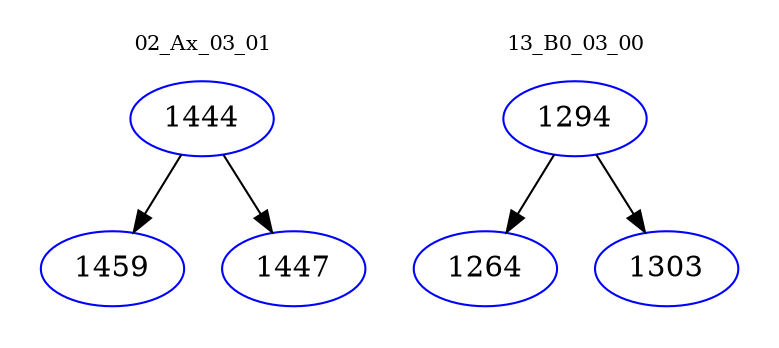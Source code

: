 digraph{
subgraph cluster_0 {
color = white
label = "02_Ax_03_01";
fontsize=10;
T0_1444 [label="1444", color="blue"]
T0_1444 -> T0_1459 [color="black"]
T0_1459 [label="1459", color="blue"]
T0_1444 -> T0_1447 [color="black"]
T0_1447 [label="1447", color="blue"]
}
subgraph cluster_1 {
color = white
label = "13_B0_03_00";
fontsize=10;
T1_1294 [label="1294", color="blue"]
T1_1294 -> T1_1264 [color="black"]
T1_1264 [label="1264", color="blue"]
T1_1294 -> T1_1303 [color="black"]
T1_1303 [label="1303", color="blue"]
}
}
